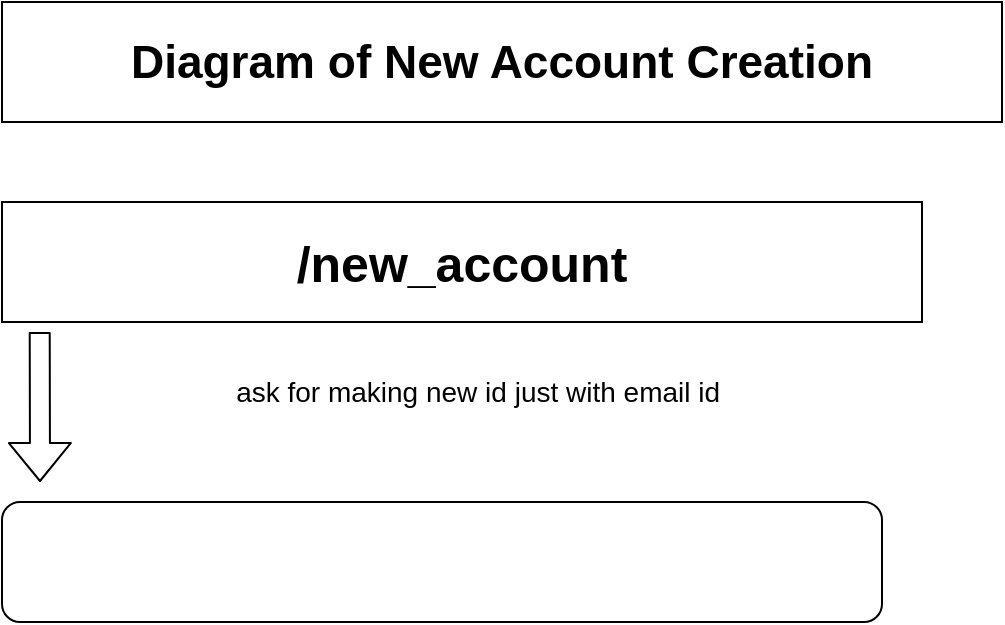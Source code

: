 <mxfile>
    <diagram id="vcVrGOUPcu3KgqkHXtE-" name="Page-1">
        <mxGraphModel dx="2131" dy="542" grid="1" gridSize="10" guides="1" tooltips="1" connect="1" arrows="1" fold="1" page="1" pageScale="1" pageWidth="1169" pageHeight="827" math="0" shadow="0">
            <root>
                <mxCell id="0"/>
                <mxCell id="1" parent="0"/>
                <mxCell id="2" value="Diagram of New Account Creation" style="rounded=0;whiteSpace=wrap;html=1;fontStyle=1;fontSize=23;" vertex="1" parent="1">
                    <mxGeometry x="-10" width="500" height="60" as="geometry"/>
                </mxCell>
                <mxCell id="3" value="&lt;font&gt;/new_account&lt;/font&gt;" style="rounded=0;whiteSpace=wrap;html=1;strokeColor=default;fontStyle=1;fontSize=25;" vertex="1" parent="1">
                    <mxGeometry x="-10" y="100" width="460" height="60" as="geometry"/>
                </mxCell>
                <mxCell id="6" value="" style="shape=flexArrow;endArrow=classic;html=1;exitX=0.041;exitY=1.084;exitDx=0;exitDy=0;exitPerimeter=0;" edge="1" parent="1" source="3">
                    <mxGeometry width="50" height="50" relative="1" as="geometry">
                        <mxPoint x="140" y="270" as="sourcePoint"/>
                        <mxPoint x="9" y="240" as="targetPoint"/>
                    </mxGeometry>
                </mxCell>
                <mxCell id="8" value="&lt;font style=&quot;font-size: 14px;&quot;&gt;ask for making new id just with email id&amp;nbsp;&lt;/font&gt;" style="text;html=1;align=center;verticalAlign=middle;whiteSpace=wrap;rounded=0;" vertex="1" parent="1">
                    <mxGeometry x="30" y="180" width="400" height="30" as="geometry"/>
                </mxCell>
                <mxCell id="9" value="" style="rounded=1;whiteSpace=wrap;html=1;" vertex="1" parent="1">
                    <mxGeometry x="-10" y="250" width="440" height="60" as="geometry"/>
                </mxCell>
            </root>
        </mxGraphModel>
    </diagram>
</mxfile>